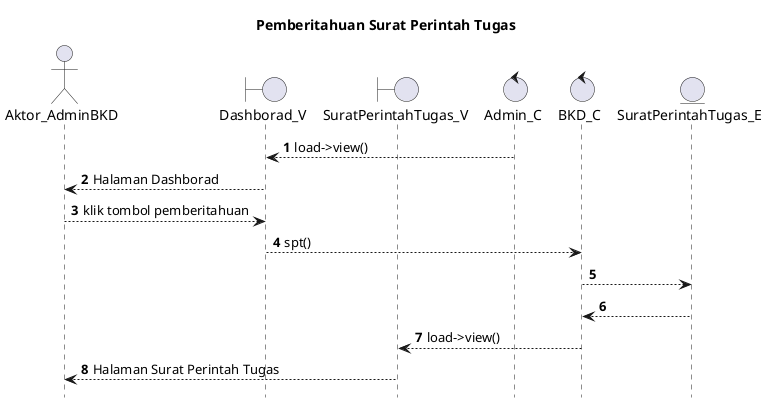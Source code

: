 @startuml

autonumber
hide footbox
title Pemberitahuan Surat Perintah Tugas

Actor Aktor_AdminBKD
boundary Dashborad_V
boundary SuratPerintahTugas_V
control Admin_C
control BKD_C
Entity SuratPerintahTugas_E

Admin_C --> Dashborad_V: load->view()
Dashborad_V --> Aktor_AdminBKD: Halaman Dashborad
Aktor_AdminBKD --> Dashborad_V: klik tombol pemberitahuan
Dashborad_V --> BKD_C: spt()
BKD_C --> SuratPerintahTugas_E:
    
    SuratPerintahTugas_E --> BKD_C:
    BKD_C --> SuratPerintahTugas_V: load->view()
    SuratPerintahTugas_V --> Aktor_AdminBKD: Halaman Surat Perintah Tugas

@enduml